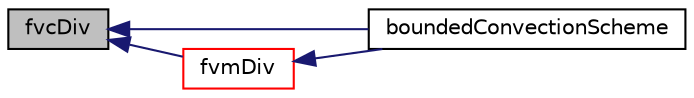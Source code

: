 digraph "fvcDiv"
{
  bgcolor="transparent";
  edge [fontname="Helvetica",fontsize="10",labelfontname="Helvetica",labelfontsize="10"];
  node [fontname="Helvetica",fontsize="10",shape=record];
  rankdir="LR";
  Node1 [label="fvcDiv",height=0.2,width=0.4,color="black", fillcolor="grey75", style="filled", fontcolor="black"];
  Node1 -> Node2 [dir="back",color="midnightblue",fontsize="10",style="solid",fontname="Helvetica"];
  Node2 [label="boundedConvectionScheme",height=0.2,width=0.4,color="black",URL="$a00157.html#a0fe2c447c65b1cd96757b5b4887d3720",tooltip="Construct from flux and Istream. "];
  Node1 -> Node3 [dir="back",color="midnightblue",fontsize="10",style="solid",fontname="Helvetica"];
  Node3 [label="fvmDiv",height=0.2,width=0.4,color="red",URL="$a00157.html#ae806c1ba4e4764f7f5b7f5beb710b6f8"];
  Node3 -> Node2 [dir="back",color="midnightblue",fontsize="10",style="solid",fontname="Helvetica"];
}
